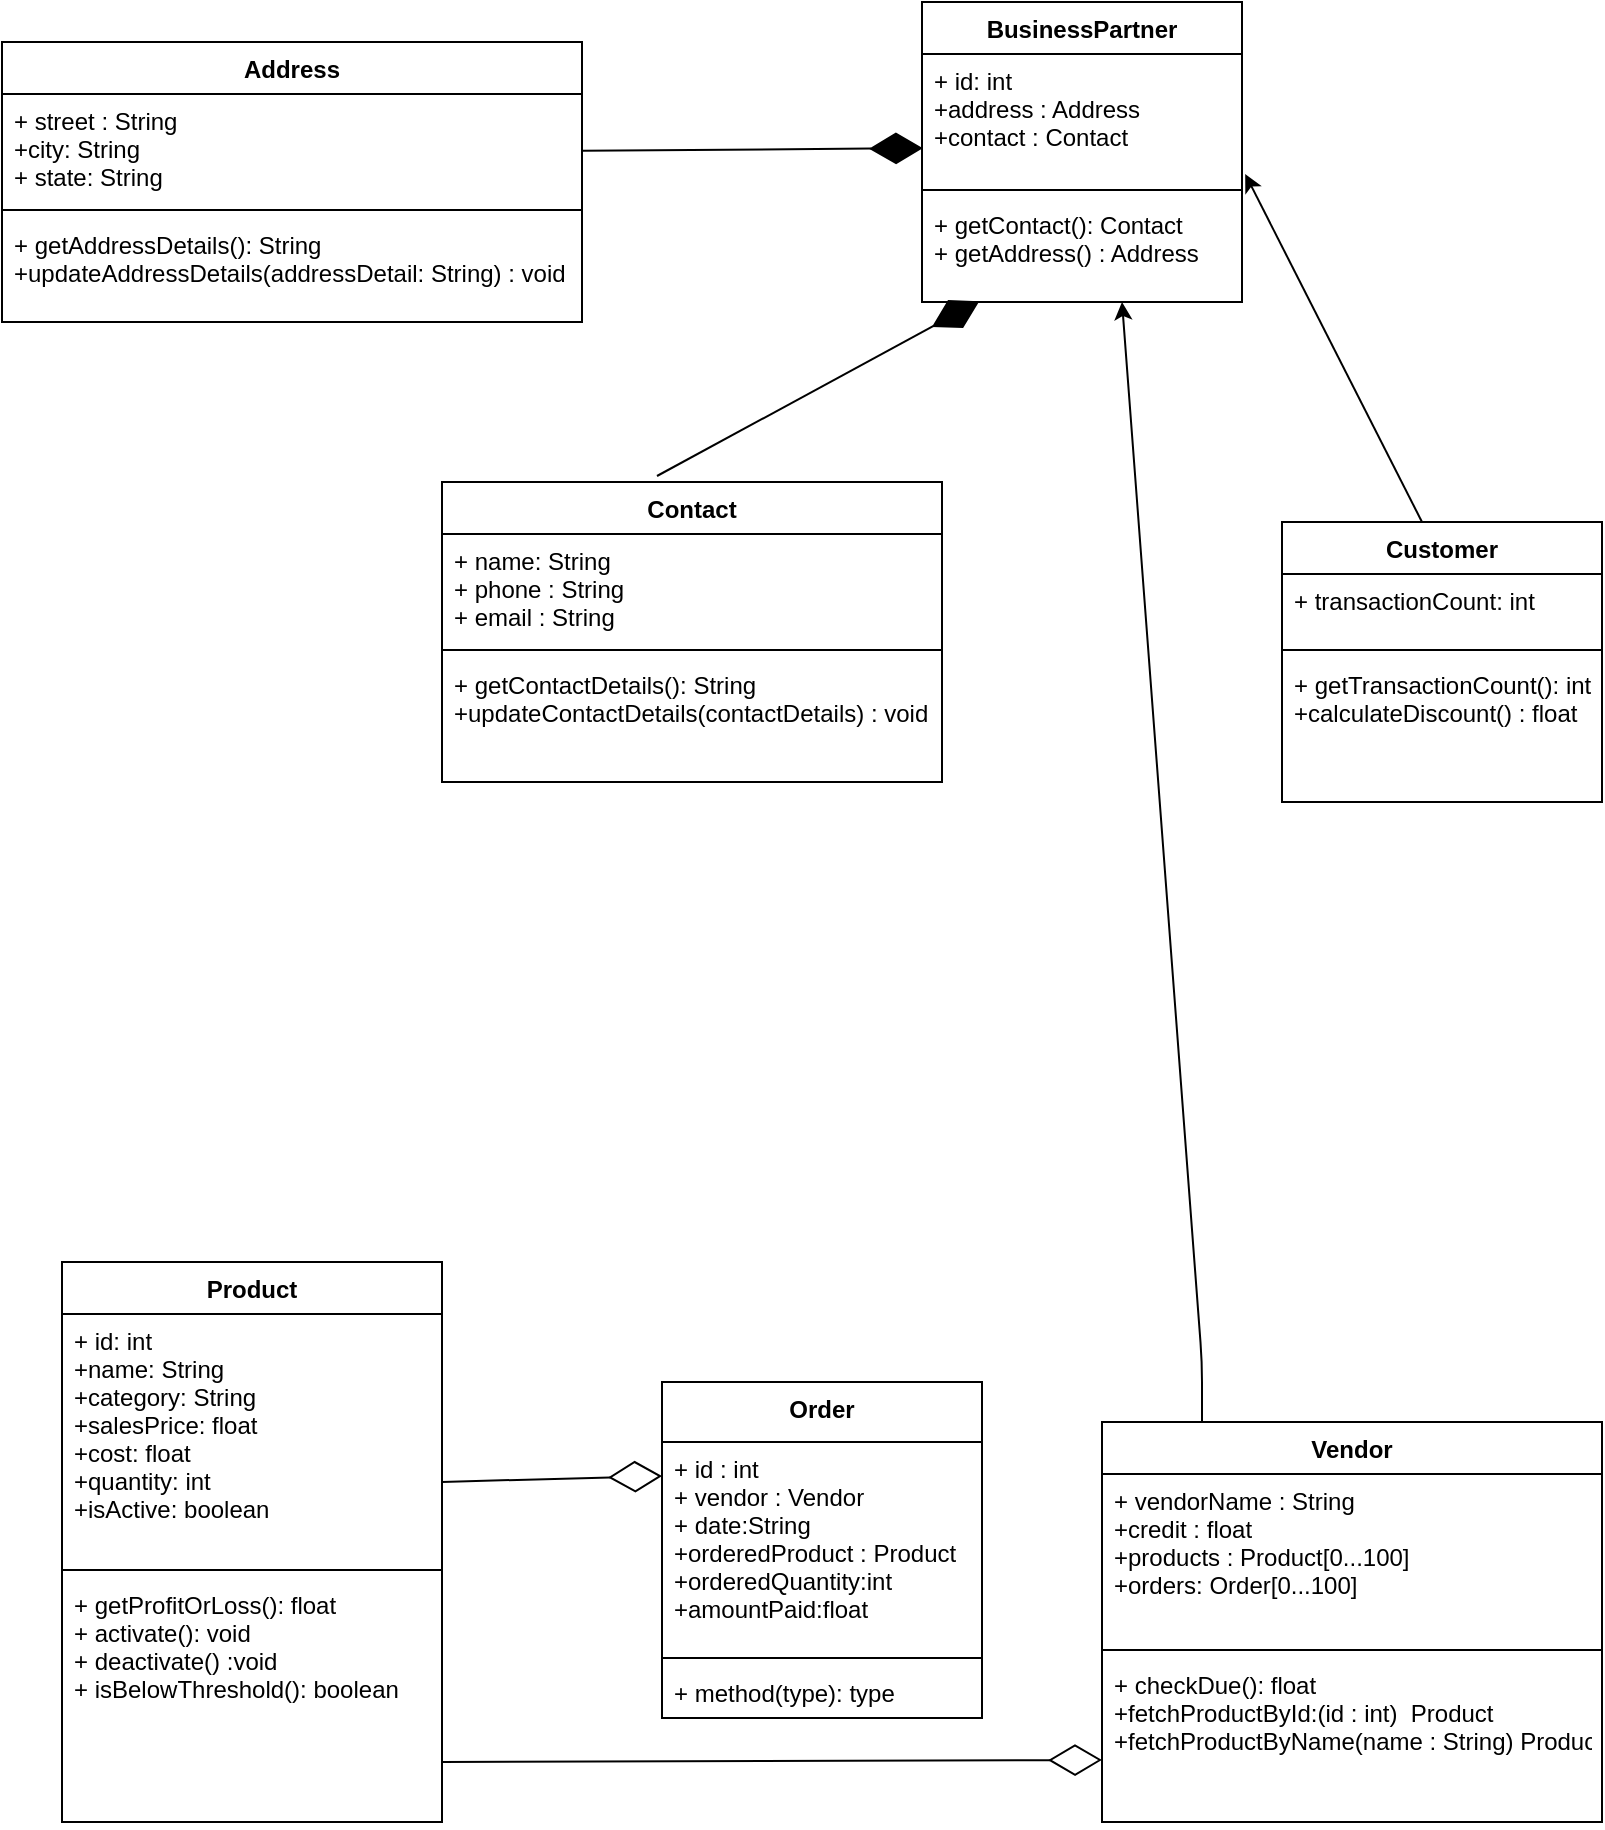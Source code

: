 <mxfile version="15.0.3" type="device"><diagram id="PPNjemeMscSUwSGxjo3d" name="Page-1"><mxGraphModel dx="1955" dy="853" grid="1" gridSize="10" guides="1" tooltips="1" connect="1" arrows="1" fold="1" page="1" pageScale="1" pageWidth="850" pageHeight="1100" math="0" shadow="0"><root><mxCell id="0"/><mxCell id="1" parent="0"/><mxCell id="Dtf7e4o6J96ZzCARPYdC-1" value="Product" style="swimlane;fontStyle=1;align=center;verticalAlign=top;childLayout=stackLayout;horizontal=1;startSize=26;horizontalStack=0;resizeParent=1;resizeParentMax=0;resizeLast=0;collapsible=1;marginBottom=0;" vertex="1" parent="1"><mxGeometry x="60" y="800" width="190" height="280" as="geometry"/></mxCell><mxCell id="Dtf7e4o6J96ZzCARPYdC-2" value="+ id: int&#10;+name: String&#10;+category: String&#10;+salesPrice: float&#10;+cost: float&#10;+quantity: int&#10;+isActive: boolean" style="text;strokeColor=none;fillColor=none;align=left;verticalAlign=top;spacingLeft=4;spacingRight=4;overflow=hidden;rotatable=0;points=[[0,0.5],[1,0.5]];portConstraint=eastwest;" vertex="1" parent="Dtf7e4o6J96ZzCARPYdC-1"><mxGeometry y="26" width="190" height="124" as="geometry"/></mxCell><mxCell id="Dtf7e4o6J96ZzCARPYdC-3" value="" style="line;strokeWidth=1;fillColor=none;align=left;verticalAlign=middle;spacingTop=-1;spacingLeft=3;spacingRight=3;rotatable=0;labelPosition=right;points=[];portConstraint=eastwest;" vertex="1" parent="Dtf7e4o6J96ZzCARPYdC-1"><mxGeometry y="150" width="190" height="8" as="geometry"/></mxCell><mxCell id="Dtf7e4o6J96ZzCARPYdC-4" value="+ getProfitOrLoss(): float&#10;+ activate(): void&#10;+ deactivate() :void&#10;+ isBelowThreshold(): boolean" style="text;strokeColor=none;fillColor=none;align=left;verticalAlign=top;spacingLeft=4;spacingRight=4;overflow=hidden;rotatable=0;points=[[0,0.5],[1,0.5]];portConstraint=eastwest;" vertex="1" parent="Dtf7e4o6J96ZzCARPYdC-1"><mxGeometry y="158" width="190" height="122" as="geometry"/></mxCell><mxCell id="Dtf7e4o6J96ZzCARPYdC-5" value="Order" style="swimlane;fontStyle=1;align=center;verticalAlign=top;childLayout=stackLayout;horizontal=1;startSize=30;horizontalStack=0;resizeParent=1;resizeParentMax=0;resizeLast=0;collapsible=1;marginBottom=0;" vertex="1" parent="1"><mxGeometry x="360" y="860" width="160" height="168" as="geometry"/></mxCell><mxCell id="Dtf7e4o6J96ZzCARPYdC-6" value="+ id : int&#10;+ vendor : Vendor&#10;+ date:String&#10;+orderedProduct : Product&#10;+orderedQuantity:int&#10;+amountPaid:float" style="text;strokeColor=none;fillColor=none;align=left;verticalAlign=top;spacingLeft=4;spacingRight=4;overflow=hidden;rotatable=0;points=[[0,0.5],[1,0.5]];portConstraint=eastwest;" vertex="1" parent="Dtf7e4o6J96ZzCARPYdC-5"><mxGeometry y="30" width="160" height="104" as="geometry"/></mxCell><mxCell id="Dtf7e4o6J96ZzCARPYdC-7" value="" style="line;strokeWidth=1;fillColor=none;align=left;verticalAlign=middle;spacingTop=-1;spacingLeft=3;spacingRight=3;rotatable=0;labelPosition=right;points=[];portConstraint=eastwest;" vertex="1" parent="Dtf7e4o6J96ZzCARPYdC-5"><mxGeometry y="134" width="160" height="8" as="geometry"/></mxCell><mxCell id="Dtf7e4o6J96ZzCARPYdC-8" value="+ method(type): type" style="text;strokeColor=none;fillColor=none;align=left;verticalAlign=top;spacingLeft=4;spacingRight=4;overflow=hidden;rotatable=0;points=[[0,0.5],[1,0.5]];portConstraint=eastwest;" vertex="1" parent="Dtf7e4o6J96ZzCARPYdC-5"><mxGeometry y="142" width="160" height="26" as="geometry"/></mxCell><mxCell id="Dtf7e4o6J96ZzCARPYdC-10" value="" style="endArrow=diamondThin;endFill=0;endSize=24;html=1;exitX=1;exitY=0.677;exitDx=0;exitDy=0;exitPerimeter=0;" edge="1" parent="1" source="Dtf7e4o6J96ZzCARPYdC-2"><mxGeometry width="160" relative="1" as="geometry"><mxPoint x="260" y="770" as="sourcePoint"/><mxPoint x="360" y="907" as="targetPoint"/><Array as="points"/></mxGeometry></mxCell><mxCell id="Dtf7e4o6J96ZzCARPYdC-11" value="Vendor" style="swimlane;fontStyle=1;align=center;verticalAlign=top;childLayout=stackLayout;horizontal=1;startSize=26;horizontalStack=0;resizeParent=1;resizeParentMax=0;resizeLast=0;collapsible=1;marginBottom=0;" vertex="1" parent="1"><mxGeometry x="580" y="880" width="250" height="200" as="geometry"/></mxCell><mxCell id="Dtf7e4o6J96ZzCARPYdC-12" value="+ vendorName : String&#10;+credit : float&#10;+products : Product[0...100]&#10;+orders: Order[0...100]" style="text;strokeColor=none;fillColor=none;align=left;verticalAlign=top;spacingLeft=4;spacingRight=4;overflow=hidden;rotatable=0;points=[[0,0.5],[1,0.5]];portConstraint=eastwest;" vertex="1" parent="Dtf7e4o6J96ZzCARPYdC-11"><mxGeometry y="26" width="250" height="84" as="geometry"/></mxCell><mxCell id="Dtf7e4o6J96ZzCARPYdC-13" value="" style="line;strokeWidth=1;fillColor=none;align=left;verticalAlign=middle;spacingTop=-1;spacingLeft=3;spacingRight=3;rotatable=0;labelPosition=right;points=[];portConstraint=eastwest;" vertex="1" parent="Dtf7e4o6J96ZzCARPYdC-11"><mxGeometry y="110" width="250" height="8" as="geometry"/></mxCell><mxCell id="Dtf7e4o6J96ZzCARPYdC-14" value="+ checkDue(): float&#10;+fetchProductById:(id : int)  Product&#10;+fetchProductByName(name : String) Product" style="text;strokeColor=none;fillColor=none;align=left;verticalAlign=top;spacingLeft=4;spacingRight=4;overflow=hidden;rotatable=0;points=[[0,0.5],[1,0.5]];portConstraint=eastwest;" vertex="1" parent="Dtf7e4o6J96ZzCARPYdC-11"><mxGeometry y="118" width="250" height="82" as="geometry"/></mxCell><mxCell id="Dtf7e4o6J96ZzCARPYdC-16" value="" style="endArrow=diamondThin;endFill=0;endSize=24;html=1;entryX=0;entryY=0.622;entryDx=0;entryDy=0;entryPerimeter=0;" edge="1" parent="1" target="Dtf7e4o6J96ZzCARPYdC-14"><mxGeometry width="160" relative="1" as="geometry"><mxPoint x="250" y="1050" as="sourcePoint"/><mxPoint x="570" y="1048" as="targetPoint"/></mxGeometry></mxCell><mxCell id="Dtf7e4o6J96ZzCARPYdC-22" value="Address" style="swimlane;fontStyle=1;align=center;verticalAlign=top;childLayout=stackLayout;horizontal=1;startSize=26;horizontalStack=0;resizeParent=1;resizeParentMax=0;resizeLast=0;collapsible=1;marginBottom=0;" vertex="1" parent="1"><mxGeometry x="30" y="190" width="290" height="140" as="geometry"/></mxCell><mxCell id="Dtf7e4o6J96ZzCARPYdC-23" value="+ street : String&#10;+city: String&#10;+ state: String" style="text;strokeColor=none;fillColor=none;align=left;verticalAlign=top;spacingLeft=4;spacingRight=4;overflow=hidden;rotatable=0;points=[[0,0.5],[1,0.5]];portConstraint=eastwest;" vertex="1" parent="Dtf7e4o6J96ZzCARPYdC-22"><mxGeometry y="26" width="290" height="54" as="geometry"/></mxCell><mxCell id="Dtf7e4o6J96ZzCARPYdC-24" value="" style="line;strokeWidth=1;fillColor=none;align=left;verticalAlign=middle;spacingTop=-1;spacingLeft=3;spacingRight=3;rotatable=0;labelPosition=right;points=[];portConstraint=eastwest;" vertex="1" parent="Dtf7e4o6J96ZzCARPYdC-22"><mxGeometry y="80" width="290" height="8" as="geometry"/></mxCell><mxCell id="Dtf7e4o6J96ZzCARPYdC-25" value="+ getAddressDetails(): String&#10;+updateAddressDetails(addressDetail: String) : void" style="text;strokeColor=none;fillColor=none;align=left;verticalAlign=top;spacingLeft=4;spacingRight=4;overflow=hidden;rotatable=0;points=[[0,0.5],[1,0.5]];portConstraint=eastwest;" vertex="1" parent="Dtf7e4o6J96ZzCARPYdC-22"><mxGeometry y="88" width="290" height="52" as="geometry"/></mxCell><mxCell id="Dtf7e4o6J96ZzCARPYdC-26" value="BusinessPartner" style="swimlane;fontStyle=1;align=center;verticalAlign=top;childLayout=stackLayout;horizontal=1;startSize=26;horizontalStack=0;resizeParent=1;resizeParentMax=0;resizeLast=0;collapsible=1;marginBottom=0;" vertex="1" parent="1"><mxGeometry x="490" y="170" width="160" height="150" as="geometry"/></mxCell><mxCell id="Dtf7e4o6J96ZzCARPYdC-27" value="+ id: int&#10;+address : Address&#10;+contact : Contact" style="text;strokeColor=none;fillColor=none;align=left;verticalAlign=top;spacingLeft=4;spacingRight=4;overflow=hidden;rotatable=0;points=[[0,0.5],[1,0.5]];portConstraint=eastwest;" vertex="1" parent="Dtf7e4o6J96ZzCARPYdC-26"><mxGeometry y="26" width="160" height="64" as="geometry"/></mxCell><mxCell id="Dtf7e4o6J96ZzCARPYdC-28" value="" style="line;strokeWidth=1;fillColor=none;align=left;verticalAlign=middle;spacingTop=-1;spacingLeft=3;spacingRight=3;rotatable=0;labelPosition=right;points=[];portConstraint=eastwest;" vertex="1" parent="Dtf7e4o6J96ZzCARPYdC-26"><mxGeometry y="90" width="160" height="8" as="geometry"/></mxCell><mxCell id="Dtf7e4o6J96ZzCARPYdC-29" value="+ getContact(): Contact&#10;+ getAddress() : Address" style="text;strokeColor=none;fillColor=none;align=left;verticalAlign=top;spacingLeft=4;spacingRight=4;overflow=hidden;rotatable=0;points=[[0,0.5],[1,0.5]];portConstraint=eastwest;" vertex="1" parent="Dtf7e4o6J96ZzCARPYdC-26"><mxGeometry y="98" width="160" height="52" as="geometry"/></mxCell><mxCell id="Dtf7e4o6J96ZzCARPYdC-32" value="Contact" style="swimlane;fontStyle=1;align=center;verticalAlign=top;childLayout=stackLayout;horizontal=1;startSize=26;horizontalStack=0;resizeParent=1;resizeParentMax=0;resizeLast=0;collapsible=1;marginBottom=0;" vertex="1" parent="1"><mxGeometry x="250" y="410" width="250" height="150" as="geometry"/></mxCell><mxCell id="Dtf7e4o6J96ZzCARPYdC-33" value="+ name: String&#10;+ phone : String&#10;+ email : String" style="text;strokeColor=none;fillColor=none;align=left;verticalAlign=top;spacingLeft=4;spacingRight=4;overflow=hidden;rotatable=0;points=[[0,0.5],[1,0.5]];portConstraint=eastwest;" vertex="1" parent="Dtf7e4o6J96ZzCARPYdC-32"><mxGeometry y="26" width="250" height="54" as="geometry"/></mxCell><mxCell id="Dtf7e4o6J96ZzCARPYdC-34" value="" style="line;strokeWidth=1;fillColor=none;align=left;verticalAlign=middle;spacingTop=-1;spacingLeft=3;spacingRight=3;rotatable=0;labelPosition=right;points=[];portConstraint=eastwest;" vertex="1" parent="Dtf7e4o6J96ZzCARPYdC-32"><mxGeometry y="80" width="250" height="8" as="geometry"/></mxCell><mxCell id="Dtf7e4o6J96ZzCARPYdC-35" value="+ getContactDetails(): String&#10;+updateContactDetails(contactDetails) : void" style="text;strokeColor=none;fillColor=none;align=left;verticalAlign=top;spacingLeft=4;spacingRight=4;overflow=hidden;rotatable=0;points=[[0,0.5],[1,0.5]];portConstraint=eastwest;" vertex="1" parent="Dtf7e4o6J96ZzCARPYdC-32"><mxGeometry y="88" width="250" height="62" as="geometry"/></mxCell><mxCell id="Dtf7e4o6J96ZzCARPYdC-36" value="" style="endArrow=diamondThin;endFill=1;endSize=24;html=1;exitX=0.43;exitY=-0.02;exitDx=0;exitDy=0;exitPerimeter=0;entryX=0.179;entryY=0.992;entryDx=0;entryDy=0;entryPerimeter=0;" edge="1" parent="1" source="Dtf7e4o6J96ZzCARPYdC-32" target="Dtf7e4o6J96ZzCARPYdC-29"><mxGeometry width="160" relative="1" as="geometry"><mxPoint x="620" y="390" as="sourcePoint"/><mxPoint x="775" y="390" as="targetPoint"/></mxGeometry></mxCell><mxCell id="Dtf7e4o6J96ZzCARPYdC-37" value="Customer" style="swimlane;fontStyle=1;align=center;verticalAlign=top;childLayout=stackLayout;horizontal=1;startSize=26;horizontalStack=0;resizeParent=1;resizeParentMax=0;resizeLast=0;collapsible=1;marginBottom=0;" vertex="1" parent="1"><mxGeometry x="670" y="430" width="160" height="140" as="geometry"/></mxCell><mxCell id="Dtf7e4o6J96ZzCARPYdC-38" value="+ transactionCount: int&#10;" style="text;strokeColor=none;fillColor=none;align=left;verticalAlign=top;spacingLeft=4;spacingRight=4;overflow=hidden;rotatable=0;points=[[0,0.5],[1,0.5]];portConstraint=eastwest;" vertex="1" parent="Dtf7e4o6J96ZzCARPYdC-37"><mxGeometry y="26" width="160" height="34" as="geometry"/></mxCell><mxCell id="Dtf7e4o6J96ZzCARPYdC-39" value="" style="line;strokeWidth=1;fillColor=none;align=left;verticalAlign=middle;spacingTop=-1;spacingLeft=3;spacingRight=3;rotatable=0;labelPosition=right;points=[];portConstraint=eastwest;" vertex="1" parent="Dtf7e4o6J96ZzCARPYdC-37"><mxGeometry y="60" width="160" height="8" as="geometry"/></mxCell><mxCell id="Dtf7e4o6J96ZzCARPYdC-40" value="+ getTransactionCount(): int&#10;+calculateDiscount() : float" style="text;strokeColor=none;fillColor=none;align=left;verticalAlign=top;spacingLeft=4;spacingRight=4;overflow=hidden;rotatable=0;points=[[0,0.5],[1,0.5]];portConstraint=eastwest;" vertex="1" parent="Dtf7e4o6J96ZzCARPYdC-37"><mxGeometry y="68" width="160" height="72" as="geometry"/></mxCell><mxCell id="Dtf7e4o6J96ZzCARPYdC-41" value="" style="endArrow=diamondThin;endFill=1;endSize=24;html=1;entryX=0.003;entryY=0.736;entryDx=0;entryDy=0;entryPerimeter=0;" edge="1" parent="1" target="Dtf7e4o6J96ZzCARPYdC-27"><mxGeometry width="160" relative="1" as="geometry"><mxPoint x="320" y="244.41" as="sourcePoint"/><mxPoint x="480" y="244.41" as="targetPoint"/></mxGeometry></mxCell><mxCell id="Dtf7e4o6J96ZzCARPYdC-46" value="" style="endArrow=classic;html=1;entryX=0.625;entryY=1;entryDx=0;entryDy=0;entryPerimeter=0;" edge="1" parent="1" target="Dtf7e4o6J96ZzCARPYdC-29"><mxGeometry width="50" height="50" relative="1" as="geometry"><mxPoint x="630" y="880" as="sourcePoint"/><mxPoint x="680" y="830" as="targetPoint"/><Array as="points"><mxPoint x="630" y="850"/></Array></mxGeometry></mxCell><mxCell id="Dtf7e4o6J96ZzCARPYdC-47" value="" style="endArrow=classic;html=1;entryX=1.01;entryY=0.938;entryDx=0;entryDy=0;entryPerimeter=0;" edge="1" parent="1" target="Dtf7e4o6J96ZzCARPYdC-27"><mxGeometry width="50" height="50" relative="1" as="geometry"><mxPoint x="740" y="430" as="sourcePoint"/><mxPoint x="790" y="380" as="targetPoint"/></mxGeometry></mxCell></root></mxGraphModel></diagram></mxfile>